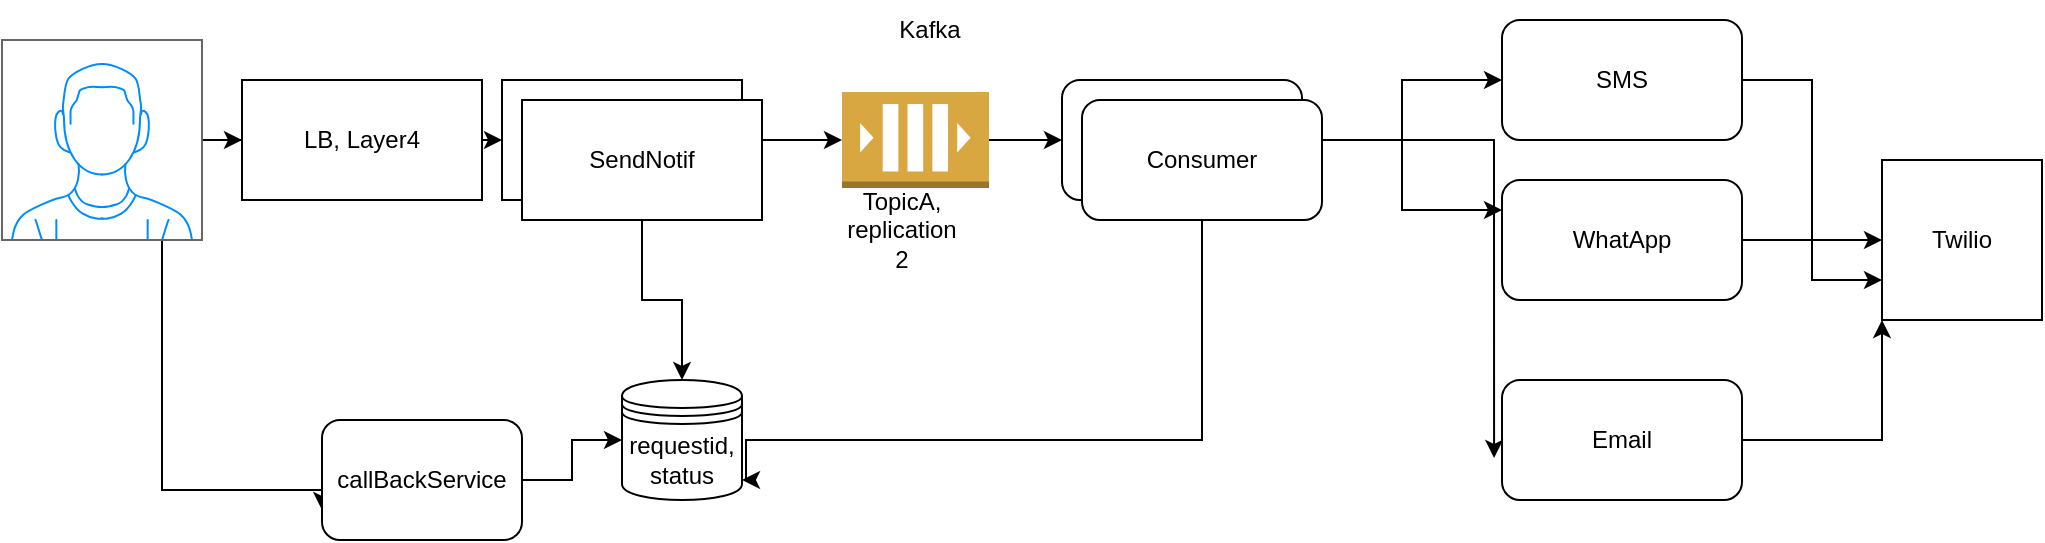 <mxfile version="20.7.4" type="device"><diagram id="exP8OUnM7jgwgr0p1FIL" name="Page-1"><mxGraphModel dx="877" dy="500" grid="1" gridSize="10" guides="1" tooltips="1" connect="1" arrows="1" fold="1" page="1" pageScale="1" pageWidth="850" pageHeight="1100" math="0" shadow="0"><root><mxCell id="0"/><mxCell id="1" parent="0"/><mxCell id="YXwdoYIdGmCvi3VE9OfZ-25" style="edgeStyle=orthogonalEdgeStyle;rounded=0;orthogonalLoop=1;jettySize=auto;html=1;entryX=0;entryY=0.5;entryDx=0;entryDy=0;" edge="1" parent="1" source="YXwdoYIdGmCvi3VE9OfZ-1" target="YXwdoYIdGmCvi3VE9OfZ-24"><mxGeometry relative="1" as="geometry"/></mxCell><mxCell id="YXwdoYIdGmCvi3VE9OfZ-33" style="edgeStyle=orthogonalEdgeStyle;rounded=0;orthogonalLoop=1;jettySize=auto;html=1;entryX=0;entryY=0.75;entryDx=0;entryDy=0;" edge="1" parent="1" source="YXwdoYIdGmCvi3VE9OfZ-1" target="YXwdoYIdGmCvi3VE9OfZ-32"><mxGeometry relative="1" as="geometry"><Array as="points"><mxPoint x="90" y="325"/></Array></mxGeometry></mxCell><mxCell id="YXwdoYIdGmCvi3VE9OfZ-1" value="" style="verticalLabelPosition=bottom;shadow=0;dashed=0;align=center;html=1;verticalAlign=top;strokeWidth=1;shape=mxgraph.mockup.containers.userMale;strokeColor=#666666;strokeColor2=#008cff;" vertex="1" parent="1"><mxGeometry x="10" y="100" width="100" height="100" as="geometry"/></mxCell><mxCell id="YXwdoYIdGmCvi3VE9OfZ-13" style="edgeStyle=orthogonalEdgeStyle;rounded=0;orthogonalLoop=1;jettySize=auto;html=1;exitX=1;exitY=0.5;exitDx=0;exitDy=0;entryX=0;entryY=0.5;entryDx=0;entryDy=0;entryPerimeter=0;" edge="1" parent="1" source="YXwdoYIdGmCvi3VE9OfZ-2" target="YXwdoYIdGmCvi3VE9OfZ-12"><mxGeometry relative="1" as="geometry"/></mxCell><mxCell id="YXwdoYIdGmCvi3VE9OfZ-2" value="SendNotif" style="rounded=0;whiteSpace=wrap;html=1;" vertex="1" parent="1"><mxGeometry x="260" y="120" width="120" height="60" as="geometry"/></mxCell><mxCell id="YXwdoYIdGmCvi3VE9OfZ-8" style="edgeStyle=orthogonalEdgeStyle;rounded=0;orthogonalLoop=1;jettySize=auto;html=1;entryX=0;entryY=0.5;entryDx=0;entryDy=0;" edge="1" parent="1" source="YXwdoYIdGmCvi3VE9OfZ-4" target="YXwdoYIdGmCvi3VE9OfZ-7"><mxGeometry relative="1" as="geometry"/></mxCell><mxCell id="YXwdoYIdGmCvi3VE9OfZ-4" value="SMS" style="rounded=1;whiteSpace=wrap;html=1;" vertex="1" parent="1"><mxGeometry x="760" y="90" width="120" height="60" as="geometry"/></mxCell><mxCell id="YXwdoYIdGmCvi3VE9OfZ-9" style="edgeStyle=orthogonalEdgeStyle;rounded=0;orthogonalLoop=1;jettySize=auto;html=1;entryX=0;entryY=0.75;entryDx=0;entryDy=0;" edge="1" parent="1" source="YXwdoYIdGmCvi3VE9OfZ-5" target="YXwdoYIdGmCvi3VE9OfZ-7"><mxGeometry relative="1" as="geometry"/></mxCell><mxCell id="YXwdoYIdGmCvi3VE9OfZ-5" value="WhatApp" style="rounded=1;whiteSpace=wrap;html=1;" vertex="1" parent="1"><mxGeometry x="760" y="170" width="120" height="60" as="geometry"/></mxCell><mxCell id="YXwdoYIdGmCvi3VE9OfZ-10" style="edgeStyle=orthogonalEdgeStyle;rounded=0;orthogonalLoop=1;jettySize=auto;html=1;entryX=0;entryY=1;entryDx=0;entryDy=0;" edge="1" parent="1" source="YXwdoYIdGmCvi3VE9OfZ-6" target="YXwdoYIdGmCvi3VE9OfZ-7"><mxGeometry relative="1" as="geometry"/></mxCell><mxCell id="YXwdoYIdGmCvi3VE9OfZ-6" value="Email" style="rounded=1;whiteSpace=wrap;html=1;" vertex="1" parent="1"><mxGeometry x="760" y="270" width="120" height="60" as="geometry"/></mxCell><mxCell id="YXwdoYIdGmCvi3VE9OfZ-7" value="Twilio" style="whiteSpace=wrap;html=1;aspect=fixed;" vertex="1" parent="1"><mxGeometry x="950" y="160" width="80" height="80" as="geometry"/></mxCell><mxCell id="YXwdoYIdGmCvi3VE9OfZ-15" style="edgeStyle=orthogonalEdgeStyle;rounded=0;orthogonalLoop=1;jettySize=auto;html=1;entryX=0;entryY=0.5;entryDx=0;entryDy=0;" edge="1" parent="1" source="YXwdoYIdGmCvi3VE9OfZ-12" target="YXwdoYIdGmCvi3VE9OfZ-14"><mxGeometry relative="1" as="geometry"><mxPoint x="530" y="150" as="targetPoint"/></mxGeometry></mxCell><mxCell id="YXwdoYIdGmCvi3VE9OfZ-12" value="" style="outlineConnect=0;dashed=0;verticalLabelPosition=bottom;verticalAlign=top;align=center;html=1;shape=mxgraph.aws3.queue;fillColor=#D9A741;gradientColor=none;" vertex="1" parent="1"><mxGeometry x="430" y="126" width="73.5" height="48" as="geometry"/></mxCell><mxCell id="YXwdoYIdGmCvi3VE9OfZ-16" style="edgeStyle=orthogonalEdgeStyle;rounded=0;orthogonalLoop=1;jettySize=auto;html=1;entryX=0;entryY=0.5;entryDx=0;entryDy=0;" edge="1" parent="1" source="YXwdoYIdGmCvi3VE9OfZ-14" target="YXwdoYIdGmCvi3VE9OfZ-4"><mxGeometry relative="1" as="geometry"/></mxCell><mxCell id="YXwdoYIdGmCvi3VE9OfZ-17" style="edgeStyle=orthogonalEdgeStyle;rounded=0;orthogonalLoop=1;jettySize=auto;html=1;entryX=0;entryY=0.25;entryDx=0;entryDy=0;" edge="1" parent="1" source="YXwdoYIdGmCvi3VE9OfZ-14" target="YXwdoYIdGmCvi3VE9OfZ-5"><mxGeometry relative="1" as="geometry"/></mxCell><mxCell id="YXwdoYIdGmCvi3VE9OfZ-18" style="edgeStyle=orthogonalEdgeStyle;rounded=0;orthogonalLoop=1;jettySize=auto;html=1;entryX=-0.033;entryY=0.65;entryDx=0;entryDy=0;entryPerimeter=0;" edge="1" parent="1" source="YXwdoYIdGmCvi3VE9OfZ-14" target="YXwdoYIdGmCvi3VE9OfZ-6"><mxGeometry relative="1" as="geometry"/></mxCell><mxCell id="YXwdoYIdGmCvi3VE9OfZ-14" value="Consumer" style="rounded=1;whiteSpace=wrap;html=1;" vertex="1" parent="1"><mxGeometry x="540" y="120" width="120" height="60" as="geometry"/></mxCell><mxCell id="YXwdoYIdGmCvi3VE9OfZ-19" value="requestid, status" style="shape=datastore;whiteSpace=wrap;html=1;" vertex="1" parent="1"><mxGeometry x="320" y="270" width="60" height="60" as="geometry"/></mxCell><mxCell id="YXwdoYIdGmCvi3VE9OfZ-30" style="edgeStyle=orthogonalEdgeStyle;rounded=0;orthogonalLoop=1;jettySize=auto;html=1;entryX=0.5;entryY=0;entryDx=0;entryDy=0;" edge="1" parent="1" source="YXwdoYIdGmCvi3VE9OfZ-23" target="YXwdoYIdGmCvi3VE9OfZ-19"><mxGeometry relative="1" as="geometry"/></mxCell><mxCell id="YXwdoYIdGmCvi3VE9OfZ-23" value="SendNotif" style="rounded=0;whiteSpace=wrap;html=1;" vertex="1" parent="1"><mxGeometry x="270" y="130" width="120" height="60" as="geometry"/></mxCell><mxCell id="YXwdoYIdGmCvi3VE9OfZ-26" style="edgeStyle=orthogonalEdgeStyle;rounded=0;orthogonalLoop=1;jettySize=auto;html=1;exitX=1;exitY=0.5;exitDx=0;exitDy=0;entryX=0;entryY=0.5;entryDx=0;entryDy=0;" edge="1" parent="1" source="YXwdoYIdGmCvi3VE9OfZ-24" target="YXwdoYIdGmCvi3VE9OfZ-2"><mxGeometry relative="1" as="geometry"/></mxCell><mxCell id="YXwdoYIdGmCvi3VE9OfZ-24" value="LB, Layer4" style="rounded=0;whiteSpace=wrap;html=1;" vertex="1" parent="1"><mxGeometry x="130" y="120" width="120" height="60" as="geometry"/></mxCell><mxCell id="YXwdoYIdGmCvi3VE9OfZ-27" value="Kafka" style="text;html=1;strokeColor=none;fillColor=none;align=center;verticalAlign=middle;whiteSpace=wrap;rounded=0;" vertex="1" parent="1"><mxGeometry x="444" y="80" width="60" height="30" as="geometry"/></mxCell><mxCell id="YXwdoYIdGmCvi3VE9OfZ-31" style="edgeStyle=orthogonalEdgeStyle;rounded=0;orthogonalLoop=1;jettySize=auto;html=1;" edge="1" parent="1" source="YXwdoYIdGmCvi3VE9OfZ-28"><mxGeometry relative="1" as="geometry"><mxPoint x="380" y="320" as="targetPoint"/><Array as="points"><mxPoint x="610" y="300"/><mxPoint x="382" y="300"/></Array></mxGeometry></mxCell><mxCell id="YXwdoYIdGmCvi3VE9OfZ-28" value="Consumer" style="rounded=1;whiteSpace=wrap;html=1;" vertex="1" parent="1"><mxGeometry x="550" y="130" width="120" height="60" as="geometry"/></mxCell><mxCell id="YXwdoYIdGmCvi3VE9OfZ-29" value="TopicA, replication 2" style="text;html=1;strokeColor=none;fillColor=none;align=center;verticalAlign=middle;whiteSpace=wrap;rounded=0;" vertex="1" parent="1"><mxGeometry x="430" y="180" width="60" height="30" as="geometry"/></mxCell><mxCell id="YXwdoYIdGmCvi3VE9OfZ-34" style="edgeStyle=orthogonalEdgeStyle;rounded=0;orthogonalLoop=1;jettySize=auto;html=1;entryX=0;entryY=0.5;entryDx=0;entryDy=0;" edge="1" parent="1" source="YXwdoYIdGmCvi3VE9OfZ-32" target="YXwdoYIdGmCvi3VE9OfZ-19"><mxGeometry relative="1" as="geometry"/></mxCell><mxCell id="YXwdoYIdGmCvi3VE9OfZ-32" value="callBackService" style="rounded=1;whiteSpace=wrap;html=1;" vertex="1" parent="1"><mxGeometry x="170" y="290" width="100" height="60" as="geometry"/></mxCell></root></mxGraphModel></diagram></mxfile>